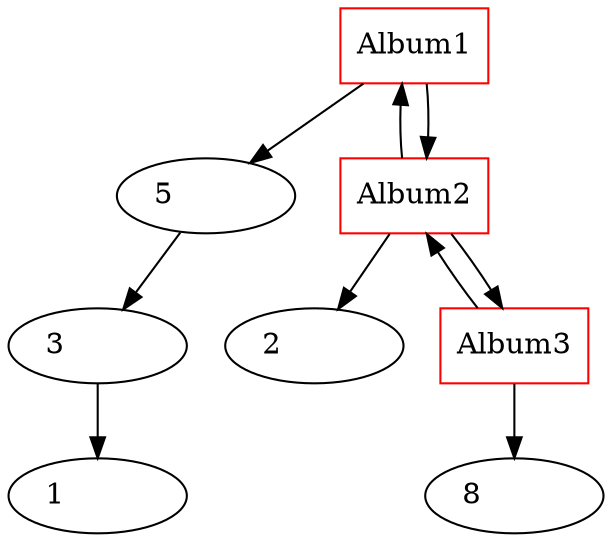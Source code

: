  digraph G {
 rankdir=TB;
 node0 [label="Album1", color="red", shape="rectangle"];
 element00 [label="5         ", shape="ellipse"];
 node0 -> element00 [dir="forward"];
 element00 -> element01 [dir="forward"];
 element01 [label="3         ", shape="ellipse"];
 element01 -> element02 [dir="forward"];
 element02 [label="1         ", shape="ellipse"];
 node1 [label="Album2", color="red", shape="rectangle"];
 element10 [label="2         ", shape="ellipse"];
 node1 -> element10 [dir="forward"];
 node0 -> node1 [dir="back"];
 node0 -> node1 [dir="forward"];
 node2 [label="Album3", color="red", shape="rectangle"];
 element20 [label="8         ", shape="ellipse"];
 node2 -> element20 [dir="forward"];
 node1 -> node2 [dir="back"];
 node1 -> node2 [dir="forward"];
 }
